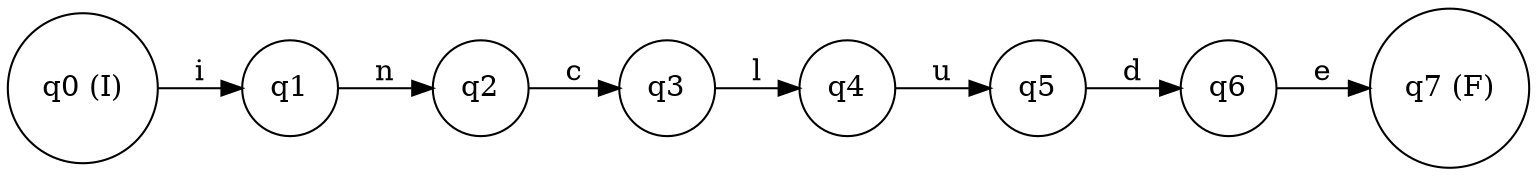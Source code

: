 digraph finite_state_machine {
rankdir=LR;
node [shape = circle];
q0 [label="q0 (I)"];
q1 [label="q1"];
q2 [label="q2"];
q3 [label="q3"];
q4 [label="q4"];
q5 [label="q5"];
q6 [label="q6"];
q7 [label="q7 (F)"];
q0 -> q1 [label="i"];
q1 -> q2 [label="n"];
q2 -> q3 [label="c"];
q3 -> q4 [label="l"];
q4 -> q5 [label="u"];
q5 -> q6 [label="d"];
q6 -> q7 [label="e"];
}